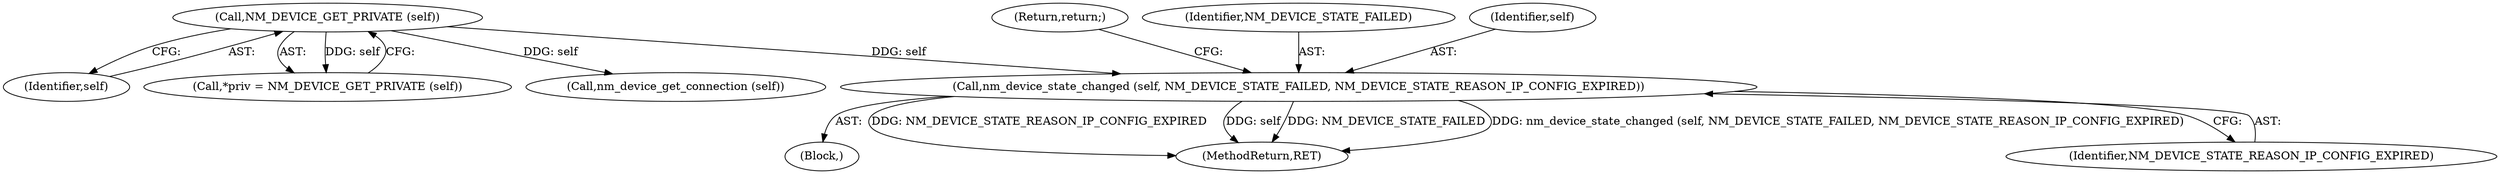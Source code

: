 digraph "0_NetworkManager_d5fc88e573fa58b93034b04d35a2454f5d28cad9@pointer" {
"1006255" [label="(Call,nm_device_state_changed (self, NM_DEVICE_STATE_FAILED, NM_DEVICE_STATE_REASON_IP_CONFIG_EXPIRED))"];
"1006238" [label="(Call,NM_DEVICE_GET_PRIVATE (self))"];
"1006239" [label="(Identifier,self)"];
"1006238" [label="(Call,NM_DEVICE_GET_PRIVATE (self))"];
"1006259" [label="(Return,return;)"];
"1006251" [label="(Block,)"];
"1007368" [label="(MethodReturn,RET)"];
"1006236" [label="(Call,*priv = NM_DEVICE_GET_PRIVATE (self))"];
"1006257" [label="(Identifier,NM_DEVICE_STATE_FAILED)"];
"1006258" [label="(Identifier,NM_DEVICE_STATE_REASON_IP_CONFIG_EXPIRED)"];
"1006256" [label="(Identifier,self)"];
"1006255" [label="(Call,nm_device_state_changed (self, NM_DEVICE_STATE_FAILED, NM_DEVICE_STATE_REASON_IP_CONFIG_EXPIRED))"];
"1006266" [label="(Call,nm_device_get_connection (self))"];
"1006255" -> "1006251"  [label="AST: "];
"1006255" -> "1006258"  [label="CFG: "];
"1006256" -> "1006255"  [label="AST: "];
"1006257" -> "1006255"  [label="AST: "];
"1006258" -> "1006255"  [label="AST: "];
"1006259" -> "1006255"  [label="CFG: "];
"1006255" -> "1007368"  [label="DDG: NM_DEVICE_STATE_REASON_IP_CONFIG_EXPIRED"];
"1006255" -> "1007368"  [label="DDG: self"];
"1006255" -> "1007368"  [label="DDG: NM_DEVICE_STATE_FAILED"];
"1006255" -> "1007368"  [label="DDG: nm_device_state_changed (self, NM_DEVICE_STATE_FAILED, NM_DEVICE_STATE_REASON_IP_CONFIG_EXPIRED)"];
"1006238" -> "1006255"  [label="DDG: self"];
"1006238" -> "1006236"  [label="AST: "];
"1006238" -> "1006239"  [label="CFG: "];
"1006239" -> "1006238"  [label="AST: "];
"1006236" -> "1006238"  [label="CFG: "];
"1006238" -> "1006236"  [label="DDG: self"];
"1006238" -> "1006266"  [label="DDG: self"];
}
